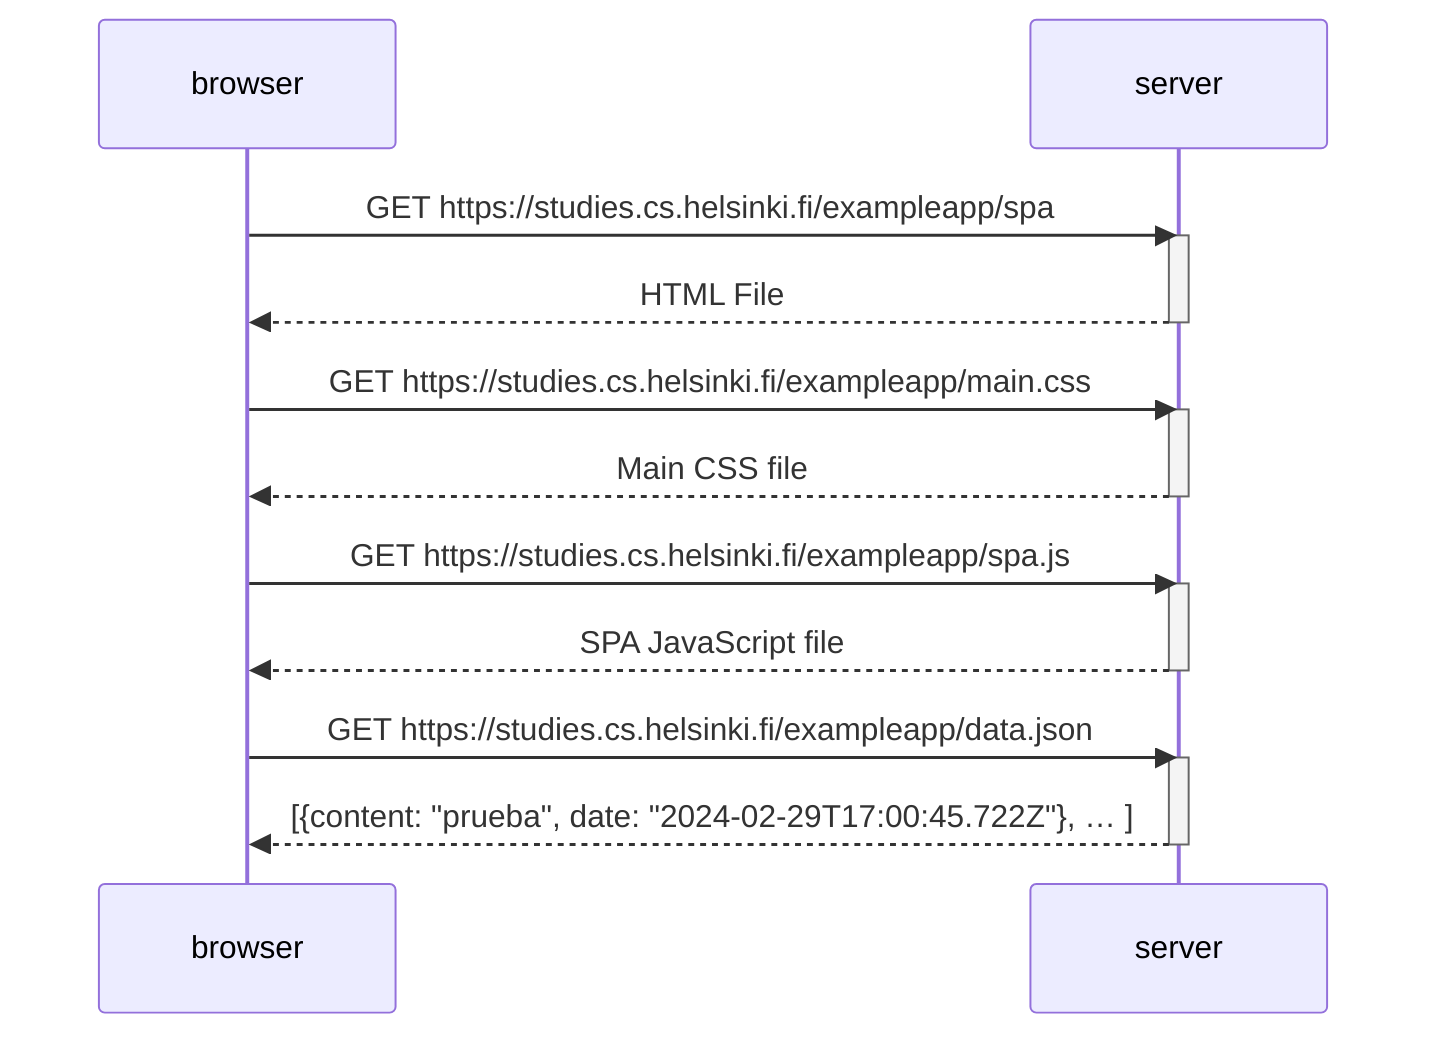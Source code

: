 sequenceDiagram
    participant browser
    participant server

    browser->>server: GET https://studies.cs.helsinki.fi/exampleapp/spa
    activate server
    server-->>browser: HTML File
    deactivate server

    browser->>server: GET https://studies.cs.helsinki.fi/exampleapp/main.css
    activate server
    server-->>browser: Main CSS file
    deactivate server

    browser->>server: GET https://studies.cs.helsinki.fi/exampleapp/spa.js
    activate server
    server-->>browser: SPA JavaScript file
    deactivate server

    browser->>server: GET https://studies.cs.helsinki.fi/exampleapp/data.json
    activate server
    server-->>browser: [{content: "prueba", date: "2024-02-29T17:00:45.722Z"}, … ]
    deactivate server